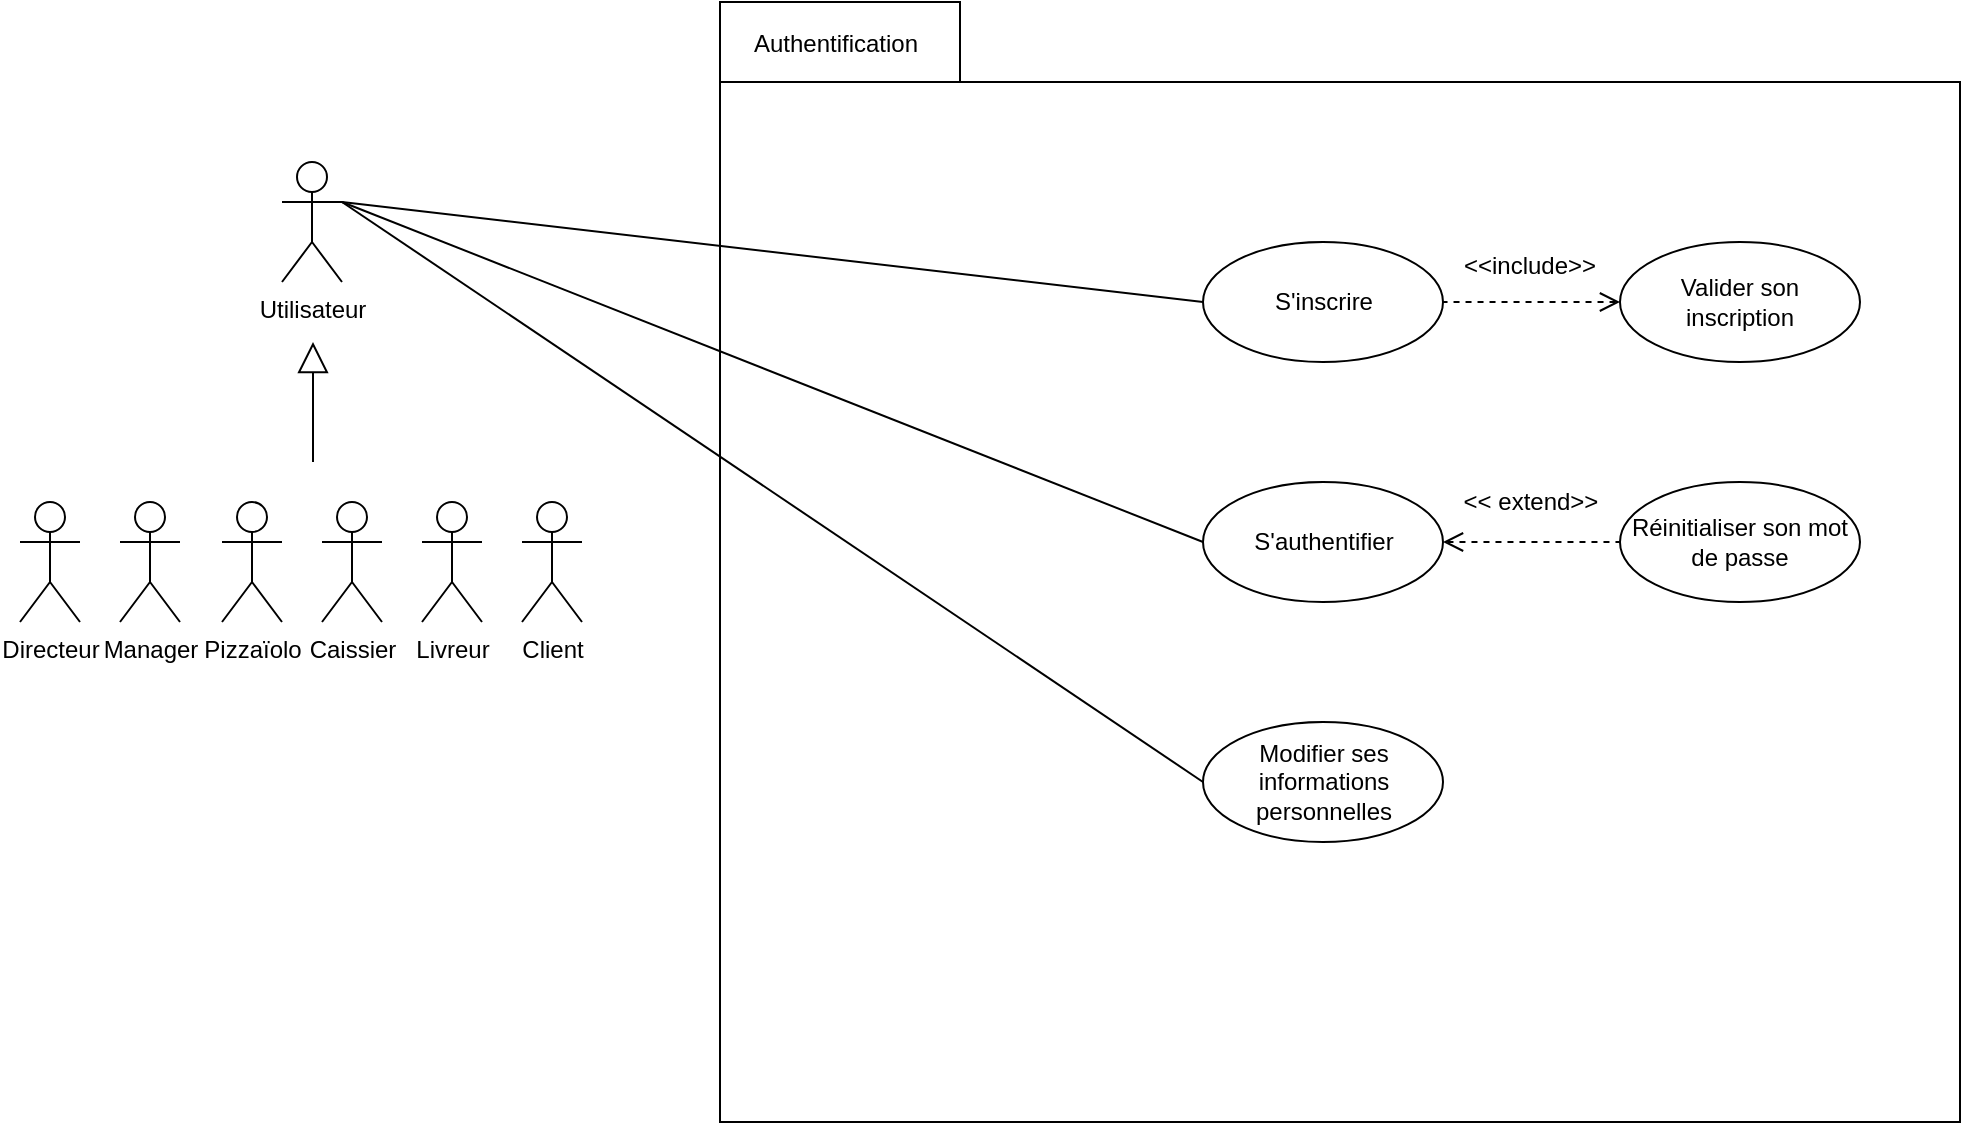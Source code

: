 <mxfile version="13.0.3" type="device"><diagram name="Page-1" id="b5b7bab2-c9e2-2cf4-8b2a-24fd1a2a6d21"><mxGraphModel dx="1086" dy="807" grid="1" gridSize="10" guides="1" tooltips="1" connect="1" arrows="1" fold="1" page="1" pageScale="1" pageWidth="1169" pageHeight="827" background="#ffffff" math="0" shadow="0"><root><mxCell id="0"/><mxCell id="1" parent="0"/><mxCell id="b7jg9sQN8CuxpuaTSCF3-1" value="" style="group" parent="1" vertex="1" connectable="0"><mxGeometry x="390" y="100" width="620" height="560" as="geometry"/></mxCell><mxCell id="b7jg9sQN8CuxpuaTSCF3-2" value="&lt;div&gt;&lt;br&gt;&lt;/div&gt;&lt;div&gt;&lt;br&gt;&lt;/div&gt;" style="shape=folder;fontStyle=1;spacingTop=10;tabWidth=120;tabHeight=40;tabPosition=left;html=1;fillColor=none;" parent="b7jg9sQN8CuxpuaTSCF3-1" vertex="1"><mxGeometry width="620" height="560" as="geometry"/></mxCell><mxCell id="b7jg9sQN8CuxpuaTSCF3-3" value="Authentification" style="text;html=1;strokeColor=none;fillColor=none;align=center;verticalAlign=middle;whiteSpace=wrap;rounded=0;" parent="b7jg9sQN8CuxpuaTSCF3-1" vertex="1"><mxGeometry x="13" y="11" width="90" height="20" as="geometry"/></mxCell><mxCell id="b7jg9sQN8CuxpuaTSCF3-4" value="S'authentifier" style="ellipse;whiteSpace=wrap;html=1;fillColor=none;" parent="b7jg9sQN8CuxpuaTSCF3-1" vertex="1"><mxGeometry x="241.5" y="240" width="120" height="60" as="geometry"/></mxCell><mxCell id="b7jg9sQN8CuxpuaTSCF3-5" value="S'inscrire" style="ellipse;whiteSpace=wrap;html=1;fillColor=none;" parent="b7jg9sQN8CuxpuaTSCF3-1" vertex="1"><mxGeometry x="241.5" y="120" width="120" height="60" as="geometry"/></mxCell><mxCell id="b7jg9sQN8CuxpuaTSCF3-8" value="Modifier ses informations personnelles" style="ellipse;whiteSpace=wrap;html=1;fillColor=none;" parent="b7jg9sQN8CuxpuaTSCF3-1" vertex="1"><mxGeometry x="241.5" y="360" width="120" height="60" as="geometry"/></mxCell><mxCell id="k0EtZFp6HAnRf78HJc2P-4" value="Valider son&lt;br&gt;inscription" style="ellipse;whiteSpace=wrap;html=1;fillColor=none;" vertex="1" parent="b7jg9sQN8CuxpuaTSCF3-1"><mxGeometry x="450" y="120" width="120" height="60" as="geometry"/></mxCell><mxCell id="k0EtZFp6HAnRf78HJc2P-5" value="" style="endArrow=none;dashed=1;html=1;exitX=0;exitY=0.5;exitDx=0;exitDy=0;entryX=1;entryY=0.5;entryDx=0;entryDy=0;startArrow=open;startFill=0;endFill=0;endSize=8;startSize=8;" edge="1" parent="b7jg9sQN8CuxpuaTSCF3-1" source="k0EtZFp6HAnRf78HJc2P-4" target="b7jg9sQN8CuxpuaTSCF3-5"><mxGeometry width="50" height="50" relative="1" as="geometry"><mxPoint x="180" y="260" as="sourcePoint"/><mxPoint x="449" y="150" as="targetPoint"/></mxGeometry></mxCell><mxCell id="k0EtZFp6HAnRf78HJc2P-6" value="&amp;lt;&amp;lt;include&amp;gt;&amp;gt;" style="text;html=1;strokeColor=none;fillColor=none;align=center;verticalAlign=middle;whiteSpace=wrap;rounded=0;" vertex="1" parent="b7jg9sQN8CuxpuaTSCF3-1"><mxGeometry x="385" y="122" width="40" height="20" as="geometry"/></mxCell><mxCell id="k0EtZFp6HAnRf78HJc2P-7" value="Réinitialiser son mot de passe" style="ellipse;whiteSpace=wrap;html=1;fillColor=none;" vertex="1" parent="b7jg9sQN8CuxpuaTSCF3-1"><mxGeometry x="450" y="240" width="120" height="60" as="geometry"/></mxCell><mxCell id="k0EtZFp6HAnRf78HJc2P-8" value="" style="endArrow=none;dashed=1;html=1;exitX=1;exitY=0.5;exitDx=0;exitDy=0;entryX=0;entryY=0.5;entryDx=0;entryDy=0;startArrow=open;startFill=0;endFill=0;endSize=8;startSize=8;" edge="1" source="b7jg9sQN8CuxpuaTSCF3-4" parent="b7jg9sQN8CuxpuaTSCF3-1" target="k0EtZFp6HAnRf78HJc2P-7"><mxGeometry width="50" height="50" relative="1" as="geometry"><mxPoint x="180" y="380" as="sourcePoint"/><mxPoint x="751.5" y="370" as="targetPoint"/></mxGeometry></mxCell><mxCell id="k0EtZFp6HAnRf78HJc2P-9" value="&amp;lt;&amp;lt; extend&amp;gt;&amp;gt;" style="text;html=1;strokeColor=none;fillColor=none;align=center;verticalAlign=middle;whiteSpace=wrap;rounded=0;" vertex="1" parent="b7jg9sQN8CuxpuaTSCF3-1"><mxGeometry x="367.5" y="240" width="75" height="20" as="geometry"/></mxCell><mxCell id="b7jg9sQN8CuxpuaTSCF3-11" value="Utilisateur" style="shape=umlActor;verticalLabelPosition=bottom;labelBackgroundColor=#ffffff;verticalAlign=top;html=1;outlineConnect=0;" parent="1" vertex="1"><mxGeometry x="171" y="180" width="30" height="60" as="geometry"/></mxCell><mxCell id="b7jg9sQN8CuxpuaTSCF3-12" value="" style="endArrow=none;html=1;entryX=0;entryY=0.5;entryDx=0;entryDy=0;exitX=1;exitY=0.333;exitDx=0;exitDy=0;exitPerimeter=0;" parent="1" source="b7jg9sQN8CuxpuaTSCF3-11" target="b7jg9sQN8CuxpuaTSCF3-8" edge="1"><mxGeometry width="50" height="50" relative="1" as="geometry"><mxPoint x="180" y="320" as="sourcePoint"/><mxPoint x="640" y="370" as="targetPoint"/></mxGeometry></mxCell><mxCell id="b7jg9sQN8CuxpuaTSCF3-13" value="Client" style="shape=umlActor;verticalLabelPosition=bottom;labelBackgroundColor=#ffffff;verticalAlign=top;html=1;outlineConnect=0;" parent="1" vertex="1"><mxGeometry x="291" y="350" width="30" height="60" as="geometry"/></mxCell><mxCell id="b7jg9sQN8CuxpuaTSCF3-14" value="&lt;div&gt;Manager&lt;/div&gt;" style="shape=umlActor;verticalLabelPosition=bottom;labelBackgroundColor=#ffffff;verticalAlign=top;html=1;outlineConnect=0;" parent="1" vertex="1"><mxGeometry x="90" y="350" width="30" height="60" as="geometry"/></mxCell><mxCell id="b7jg9sQN8CuxpuaTSCF3-15" value="Directeur" style="shape=umlActor;verticalLabelPosition=bottom;labelBackgroundColor=#ffffff;verticalAlign=top;html=1;outlineConnect=0;" parent="1" vertex="1"><mxGeometry x="40" y="350" width="30" height="60" as="geometry"/></mxCell><mxCell id="b7jg9sQN8CuxpuaTSCF3-16" value="&lt;div&gt;Pizzaïolo&lt;/div&gt;" style="shape=umlActor;verticalLabelPosition=bottom;labelBackgroundColor=#ffffff;verticalAlign=top;html=1;outlineConnect=0;" parent="1" vertex="1"><mxGeometry x="141" y="350" width="30" height="60" as="geometry"/></mxCell><mxCell id="b7jg9sQN8CuxpuaTSCF3-17" value="&lt;div&gt;Caissier&lt;/div&gt;" style="shape=umlActor;verticalLabelPosition=bottom;labelBackgroundColor=#ffffff;verticalAlign=top;html=1;outlineConnect=0;" parent="1" vertex="1"><mxGeometry x="191" y="350" width="30" height="60" as="geometry"/></mxCell><mxCell id="b7jg9sQN8CuxpuaTSCF3-18" value="&lt;div&gt;Livreur&lt;/div&gt;" style="shape=umlActor;verticalLabelPosition=bottom;labelBackgroundColor=#ffffff;verticalAlign=top;html=1;outlineConnect=0;" parent="1" vertex="1"><mxGeometry x="241" y="350" width="30" height="60" as="geometry"/></mxCell><mxCell id="b7jg9sQN8CuxpuaTSCF3-19" value="" style="endArrow=block;html=1;endFill=0;startSize=12;endSize=13;" parent="1" edge="1"><mxGeometry width="50" height="50" relative="1" as="geometry"><mxPoint x="186.5" y="330" as="sourcePoint"/><mxPoint x="186.5" y="270" as="targetPoint"/></mxGeometry></mxCell><mxCell id="k0EtZFp6HAnRf78HJc2P-2" value="" style="endArrow=none;html=1;entryX=0;entryY=0.5;entryDx=0;entryDy=0;exitX=1;exitY=0.333;exitDx=0;exitDy=0;exitPerimeter=0;" edge="1" parent="1" source="b7jg9sQN8CuxpuaTSCF3-11" target="b7jg9sQN8CuxpuaTSCF3-4"><mxGeometry width="50" height="50" relative="1" as="geometry"><mxPoint x="570" y="360" as="sourcePoint"/><mxPoint x="620" y="310" as="targetPoint"/></mxGeometry></mxCell><mxCell id="k0EtZFp6HAnRf78HJc2P-3" value="" style="endArrow=none;html=1;entryX=0;entryY=0.5;entryDx=0;entryDy=0;exitX=1;exitY=0.333;exitDx=0;exitDy=0;exitPerimeter=0;" edge="1" parent="1" source="b7jg9sQN8CuxpuaTSCF3-11" target="b7jg9sQN8CuxpuaTSCF3-5"><mxGeometry width="50" height="50" relative="1" as="geometry"><mxPoint x="570" y="360" as="sourcePoint"/><mxPoint x="620" y="310" as="targetPoint"/></mxGeometry></mxCell></root></mxGraphModel></diagram></mxfile>